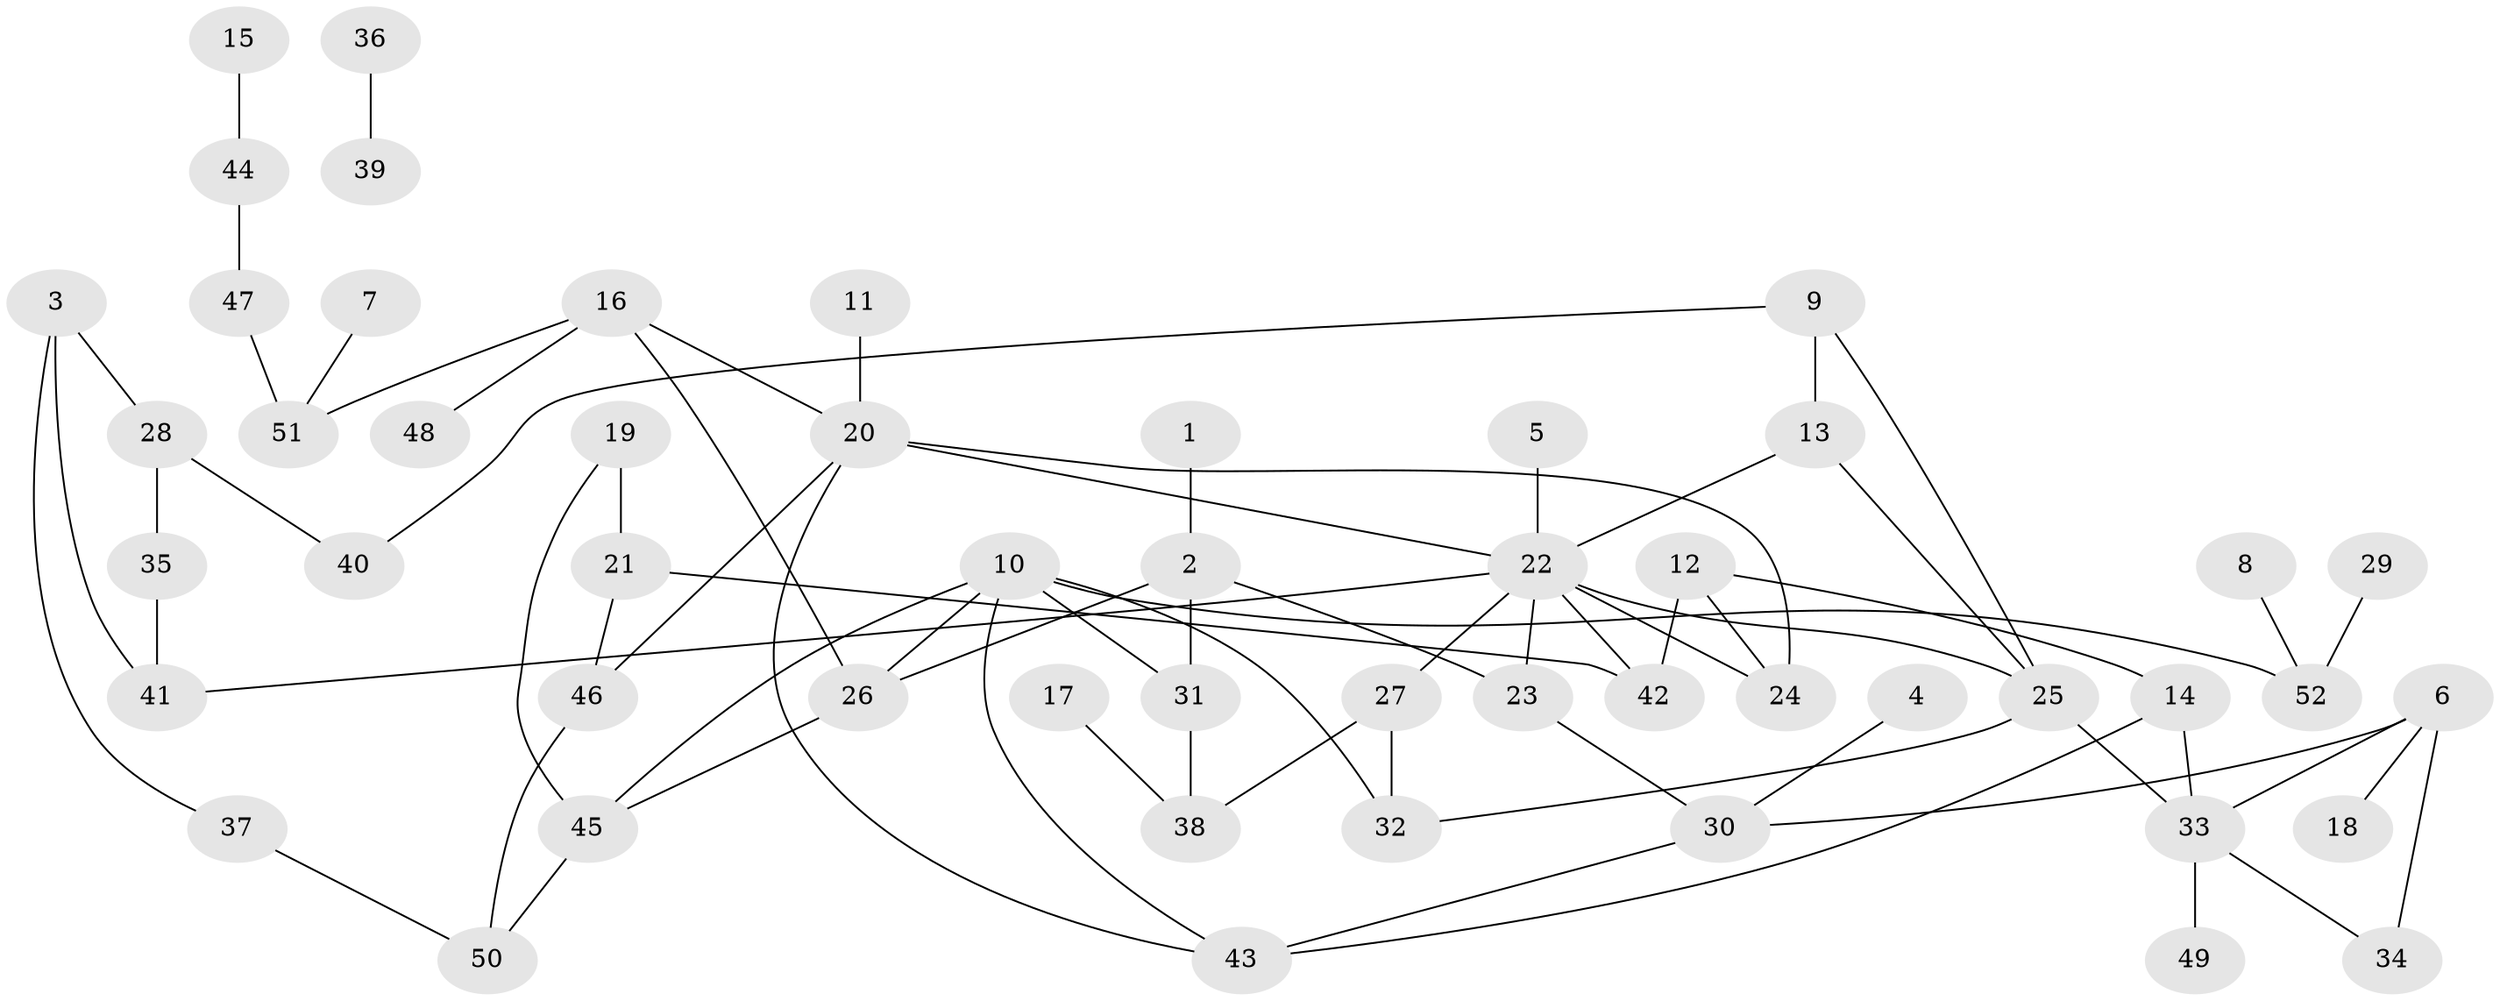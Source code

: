 // Generated by graph-tools (version 1.1) at 2025/00/03/09/25 03:00:50]
// undirected, 52 vertices, 72 edges
graph export_dot {
graph [start="1"]
  node [color=gray90,style=filled];
  1;
  2;
  3;
  4;
  5;
  6;
  7;
  8;
  9;
  10;
  11;
  12;
  13;
  14;
  15;
  16;
  17;
  18;
  19;
  20;
  21;
  22;
  23;
  24;
  25;
  26;
  27;
  28;
  29;
  30;
  31;
  32;
  33;
  34;
  35;
  36;
  37;
  38;
  39;
  40;
  41;
  42;
  43;
  44;
  45;
  46;
  47;
  48;
  49;
  50;
  51;
  52;
  1 -- 2;
  2 -- 23;
  2 -- 26;
  2 -- 31;
  3 -- 28;
  3 -- 37;
  3 -- 41;
  4 -- 30;
  5 -- 22;
  6 -- 18;
  6 -- 30;
  6 -- 33;
  6 -- 34;
  7 -- 51;
  8 -- 52;
  9 -- 13;
  9 -- 25;
  9 -- 40;
  10 -- 26;
  10 -- 31;
  10 -- 32;
  10 -- 43;
  10 -- 45;
  10 -- 52;
  11 -- 20;
  12 -- 14;
  12 -- 24;
  12 -- 42;
  13 -- 22;
  13 -- 25;
  14 -- 33;
  14 -- 43;
  15 -- 44;
  16 -- 20;
  16 -- 26;
  16 -- 48;
  16 -- 51;
  17 -- 38;
  19 -- 21;
  19 -- 45;
  20 -- 22;
  20 -- 24;
  20 -- 43;
  20 -- 46;
  21 -- 42;
  21 -- 46;
  22 -- 23;
  22 -- 24;
  22 -- 25;
  22 -- 27;
  22 -- 41;
  22 -- 42;
  23 -- 30;
  25 -- 32;
  25 -- 33;
  26 -- 45;
  27 -- 32;
  27 -- 38;
  28 -- 35;
  28 -- 40;
  29 -- 52;
  30 -- 43;
  31 -- 38;
  33 -- 34;
  33 -- 49;
  35 -- 41;
  36 -- 39;
  37 -- 50;
  44 -- 47;
  45 -- 50;
  46 -- 50;
  47 -- 51;
}
